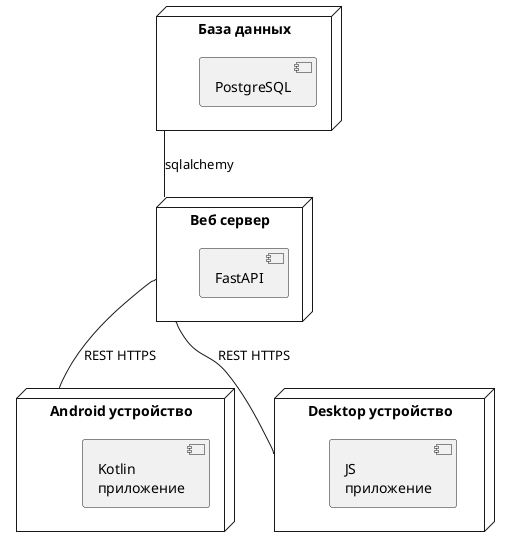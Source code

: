 @startuml
'https://plantuml.com/component-diagram


node "База данных" {
    [PostgreSQL]
}


node "Веб сервер" {
    [FastAPI]
}

"База данных" -do- "Веб сервер": sqlalchemy


node "Android устройство" {
    [Kotlin\nприложение]
}

node "Desktop устройство" {
    [JS\nприложение]
}


"Веб сервер" -down- "Android устройство": REST HTTPS
"Веб сервер" -down- "Desktop устройство": REST HTTPS


@enduml